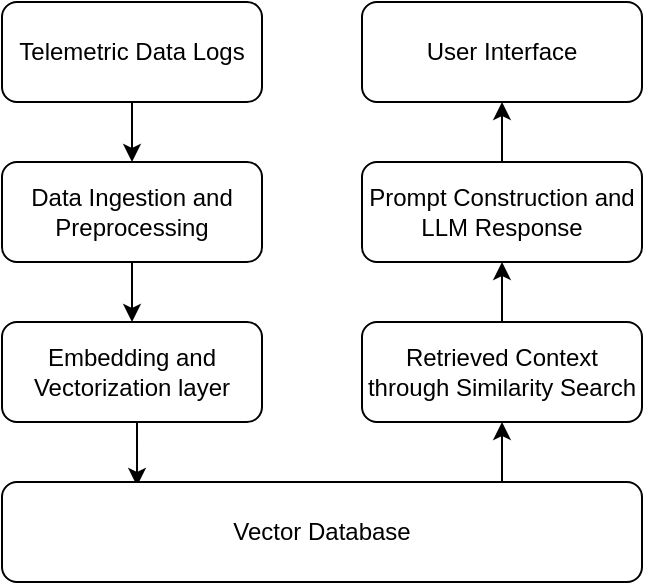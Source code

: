 <mxfile version="28.0.6">
  <diagram name="Page-1" id="1f62pJY5RPJ0C8_YS-2d">
    <mxGraphModel dx="1042" dy="527" grid="1" gridSize="10" guides="1" tooltips="1" connect="1" arrows="1" fold="1" page="1" pageScale="1" pageWidth="850" pageHeight="1100" math="0" shadow="0">
      <root>
        <mxCell id="0" />
        <mxCell id="1" parent="0" />
        <mxCell id="I2qIaFpJPBGaTxa48Ngo-9" style="edgeStyle=orthogonalEdgeStyle;rounded=0;orthogonalLoop=1;jettySize=auto;html=1;exitX=0.5;exitY=1;exitDx=0;exitDy=0;entryX=0.5;entryY=0;entryDx=0;entryDy=0;" edge="1" parent="1" source="rYmyPqXjRHj5rGfJqj_9-1" target="I2qIaFpJPBGaTxa48Ngo-1">
          <mxGeometry relative="1" as="geometry" />
        </mxCell>
        <mxCell id="rYmyPqXjRHj5rGfJqj_9-1" value="Telemetric Data Logs" style="rounded=1;whiteSpace=wrap;html=1;" parent="1" vertex="1">
          <mxGeometry x="200" y="80" width="130" height="50" as="geometry" />
        </mxCell>
        <mxCell id="I2qIaFpJPBGaTxa48Ngo-10" style="edgeStyle=orthogonalEdgeStyle;rounded=0;orthogonalLoop=1;jettySize=auto;html=1;exitX=0.5;exitY=1;exitDx=0;exitDy=0;entryX=0.5;entryY=0;entryDx=0;entryDy=0;" edge="1" parent="1" source="I2qIaFpJPBGaTxa48Ngo-1" target="I2qIaFpJPBGaTxa48Ngo-2">
          <mxGeometry relative="1" as="geometry" />
        </mxCell>
        <mxCell id="I2qIaFpJPBGaTxa48Ngo-1" value="Data Ingestion and Preprocessing" style="rounded=1;whiteSpace=wrap;html=1;" vertex="1" parent="1">
          <mxGeometry x="200" y="160" width="130" height="50" as="geometry" />
        </mxCell>
        <mxCell id="I2qIaFpJPBGaTxa48Ngo-11" style="edgeStyle=orthogonalEdgeStyle;rounded=0;orthogonalLoop=1;jettySize=auto;html=1;exitX=0.5;exitY=1;exitDx=0;exitDy=0;entryX=0.211;entryY=0.04;entryDx=0;entryDy=0;entryPerimeter=0;" edge="1" parent="1" source="I2qIaFpJPBGaTxa48Ngo-2" target="I2qIaFpJPBGaTxa48Ngo-3">
          <mxGeometry relative="1" as="geometry">
            <mxPoint x="265" y="310" as="targetPoint" />
          </mxGeometry>
        </mxCell>
        <mxCell id="I2qIaFpJPBGaTxa48Ngo-2" value="Embedding and Vectorization layer" style="rounded=1;whiteSpace=wrap;html=1;" vertex="1" parent="1">
          <mxGeometry x="200" y="240" width="130" height="50" as="geometry" />
        </mxCell>
        <mxCell id="I2qIaFpJPBGaTxa48Ngo-13" style="edgeStyle=orthogonalEdgeStyle;rounded=0;orthogonalLoop=1;jettySize=auto;html=1;exitX=0.75;exitY=0;exitDx=0;exitDy=0;entryX=0.5;entryY=1;entryDx=0;entryDy=0;" edge="1" parent="1" source="I2qIaFpJPBGaTxa48Ngo-3" target="I2qIaFpJPBGaTxa48Ngo-6">
          <mxGeometry relative="1" as="geometry" />
        </mxCell>
        <mxCell id="I2qIaFpJPBGaTxa48Ngo-3" value="Vector Database" style="rounded=1;whiteSpace=wrap;html=1;" vertex="1" parent="1">
          <mxGeometry x="200" y="320" width="320" height="50" as="geometry" />
        </mxCell>
        <mxCell id="I2qIaFpJPBGaTxa48Ngo-14" style="edgeStyle=orthogonalEdgeStyle;rounded=0;orthogonalLoop=1;jettySize=auto;html=1;exitX=0.5;exitY=0;exitDx=0;exitDy=0;" edge="1" parent="1" source="I2qIaFpJPBGaTxa48Ngo-6" target="I2qIaFpJPBGaTxa48Ngo-7">
          <mxGeometry relative="1" as="geometry" />
        </mxCell>
        <mxCell id="I2qIaFpJPBGaTxa48Ngo-6" value="Retrieved Context through Similarity Search" style="rounded=1;whiteSpace=wrap;html=1;" vertex="1" parent="1">
          <mxGeometry x="380" y="240" width="140" height="50" as="geometry" />
        </mxCell>
        <mxCell id="I2qIaFpJPBGaTxa48Ngo-15" style="edgeStyle=orthogonalEdgeStyle;rounded=0;orthogonalLoop=1;jettySize=auto;html=1;exitX=0.5;exitY=0;exitDx=0;exitDy=0;entryX=0.5;entryY=1;entryDx=0;entryDy=0;" edge="1" parent="1" source="I2qIaFpJPBGaTxa48Ngo-7" target="I2qIaFpJPBGaTxa48Ngo-8">
          <mxGeometry relative="1" as="geometry" />
        </mxCell>
        <mxCell id="I2qIaFpJPBGaTxa48Ngo-7" value="Prompt Construction and LLM Response" style="rounded=1;whiteSpace=wrap;html=1;" vertex="1" parent="1">
          <mxGeometry x="380" y="160" width="140" height="50" as="geometry" />
        </mxCell>
        <mxCell id="I2qIaFpJPBGaTxa48Ngo-8" value="User Interface" style="rounded=1;whiteSpace=wrap;html=1;" vertex="1" parent="1">
          <mxGeometry x="380" y="80" width="140" height="50" as="geometry" />
        </mxCell>
      </root>
    </mxGraphModel>
  </diagram>
</mxfile>
